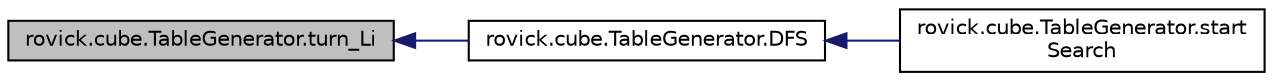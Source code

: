 digraph "rovick.cube.TableGenerator.turn_Li"
{
  edge [fontname="Helvetica",fontsize="10",labelfontname="Helvetica",labelfontsize="10"];
  node [fontname="Helvetica",fontsize="10",shape=record];
  rankdir="LR";
  Node217 [label="rovick.cube.TableGenerator.turn_Li",height=0.2,width=0.4,color="black", fillcolor="grey75", style="filled", fontcolor="black"];
  Node217 -> Node218 [dir="back",color="midnightblue",fontsize="10",style="solid",fontname="Helvetica"];
  Node218 [label="rovick.cube.TableGenerator.DFS",height=0.2,width=0.4,color="black", fillcolor="white", style="filled",URL="$classrovick_1_1cube_1_1_table_generator.html#ab2a3b42521b195eb72ede46828af6ae6"];
  Node218 -> Node219 [dir="back",color="midnightblue",fontsize="10",style="solid",fontname="Helvetica"];
  Node219 [label="rovick.cube.TableGenerator.start\lSearch",height=0.2,width=0.4,color="black", fillcolor="white", style="filled",URL="$classrovick_1_1cube_1_1_table_generator.html#a9e2643c8acf49581fcefe31d84cfeb1c"];
}
